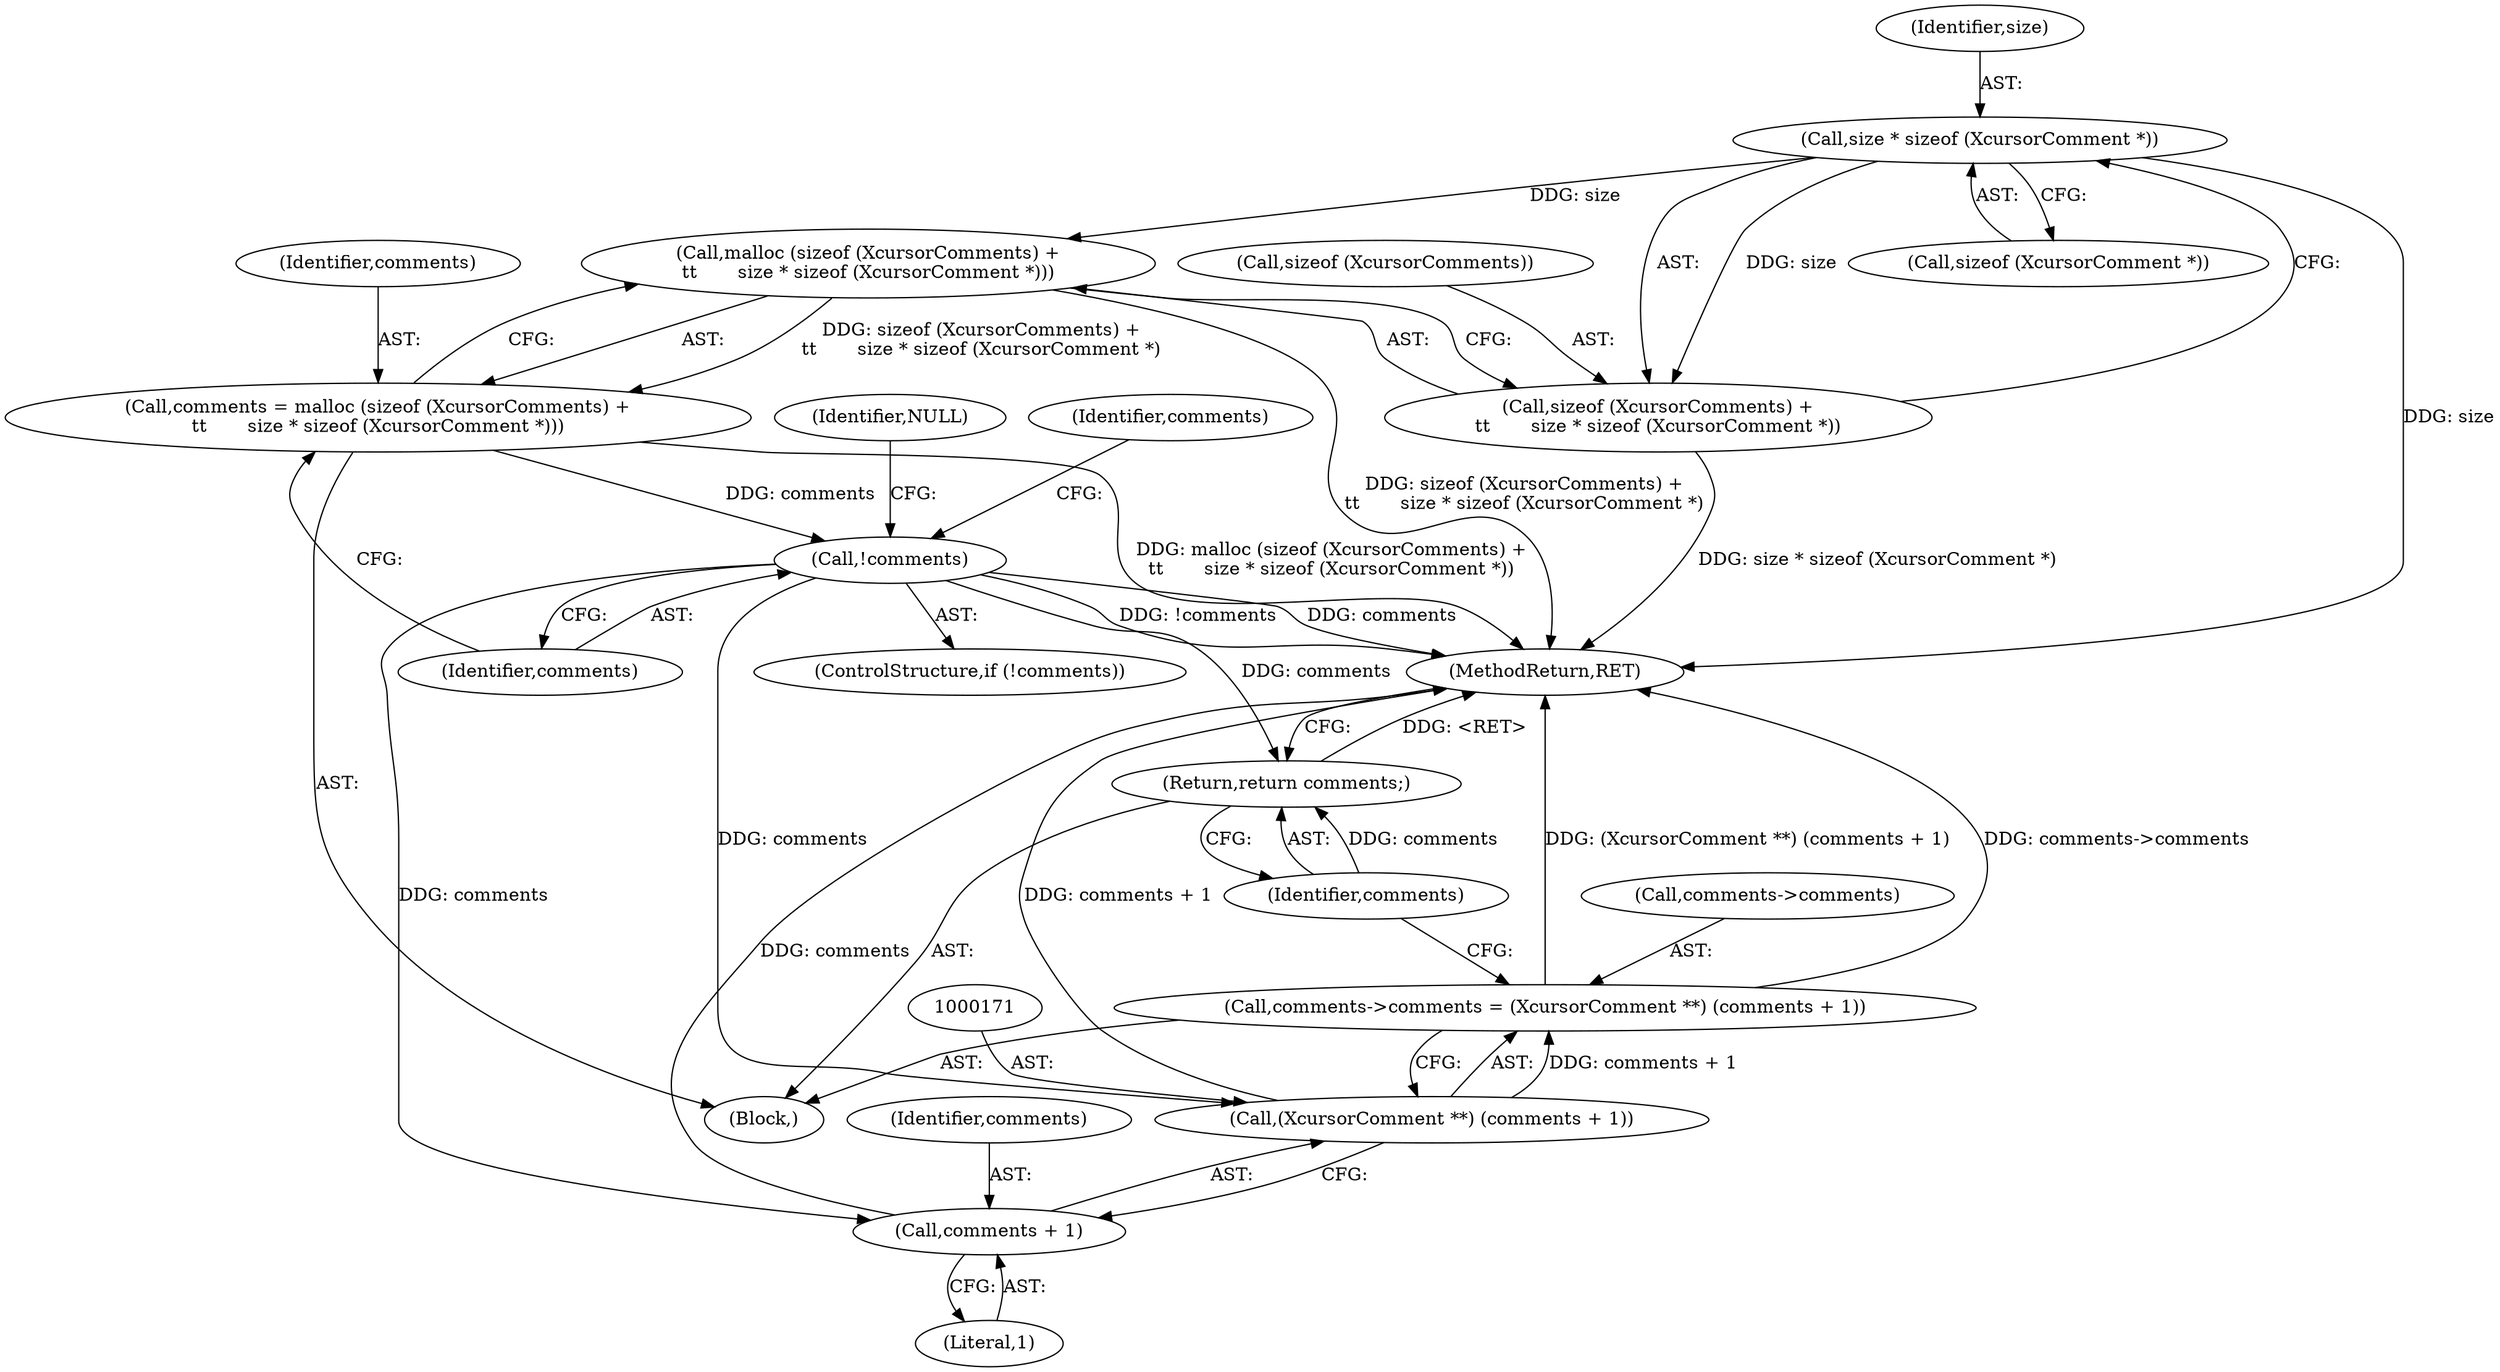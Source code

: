digraph "0_xcursor_4794b5dd34688158fb51a2943032569d3780c4b8@API" {
"1000152" [label="(Call,size * sizeof (XcursorComment *))"];
"1000148" [label="(Call,malloc (sizeof (XcursorComments) +\n\t\t       size * sizeof (XcursorComment *)))"];
"1000146" [label="(Call,comments = malloc (sizeof (XcursorComments) +\n\t\t       size * sizeof (XcursorComment *)))"];
"1000157" [label="(Call,!comments)"];
"1000170" [label="(Call,(XcursorComment **) (comments + 1))"];
"1000166" [label="(Call,comments->comments = (XcursorComment **) (comments + 1))"];
"1000172" [label="(Call,comments + 1)"];
"1000175" [label="(Return,return comments;)"];
"1000149" [label="(Call,sizeof (XcursorComments) +\n\t\t       size * sizeof (XcursorComment *))"];
"1000146" [label="(Call,comments = malloc (sizeof (XcursorComments) +\n\t\t       size * sizeof (XcursorComment *)))"];
"1000176" [label="(Identifier,comments)"];
"1000174" [label="(Literal,1)"];
"1000170" [label="(Call,(XcursorComment **) (comments + 1))"];
"1000152" [label="(Call,size * sizeof (XcursorComment *))"];
"1000148" [label="(Call,malloc (sizeof (XcursorComments) +\n\t\t       size * sizeof (XcursorComment *)))"];
"1000144" [label="(Block,)"];
"1000166" [label="(Call,comments->comments = (XcursorComment **) (comments + 1))"];
"1000160" [label="(Identifier,NULL)"];
"1000147" [label="(Identifier,comments)"];
"1000173" [label="(Identifier,comments)"];
"1000158" [label="(Identifier,comments)"];
"1000154" [label="(Call,sizeof (XcursorComment *))"];
"1000150" [label="(Call,sizeof (XcursorComments))"];
"1000167" [label="(Call,comments->comments)"];
"1000149" [label="(Call,sizeof (XcursorComments) +\n\t\t       size * sizeof (XcursorComment *))"];
"1000153" [label="(Identifier,size)"];
"1000157" [label="(Call,!comments)"];
"1000156" [label="(ControlStructure,if (!comments))"];
"1000175" [label="(Return,return comments;)"];
"1000172" [label="(Call,comments + 1)"];
"1001171" [label="(MethodReturn,RET)"];
"1000163" [label="(Identifier,comments)"];
"1000152" -> "1000149"  [label="AST: "];
"1000152" -> "1000154"  [label="CFG: "];
"1000153" -> "1000152"  [label="AST: "];
"1000154" -> "1000152"  [label="AST: "];
"1000149" -> "1000152"  [label="CFG: "];
"1000152" -> "1001171"  [label="DDG: size"];
"1000152" -> "1000148"  [label="DDG: size"];
"1000152" -> "1000149"  [label="DDG: size"];
"1000148" -> "1000146"  [label="AST: "];
"1000148" -> "1000149"  [label="CFG: "];
"1000149" -> "1000148"  [label="AST: "];
"1000146" -> "1000148"  [label="CFG: "];
"1000148" -> "1001171"  [label="DDG: sizeof (XcursorComments) +\n\t\t       size * sizeof (XcursorComment *)"];
"1000148" -> "1000146"  [label="DDG: sizeof (XcursorComments) +\n\t\t       size * sizeof (XcursorComment *)"];
"1000146" -> "1000144"  [label="AST: "];
"1000147" -> "1000146"  [label="AST: "];
"1000158" -> "1000146"  [label="CFG: "];
"1000146" -> "1001171"  [label="DDG: malloc (sizeof (XcursorComments) +\n\t\t       size * sizeof (XcursorComment *))"];
"1000146" -> "1000157"  [label="DDG: comments"];
"1000157" -> "1000156"  [label="AST: "];
"1000157" -> "1000158"  [label="CFG: "];
"1000158" -> "1000157"  [label="AST: "];
"1000160" -> "1000157"  [label="CFG: "];
"1000163" -> "1000157"  [label="CFG: "];
"1000157" -> "1001171"  [label="DDG: !comments"];
"1000157" -> "1001171"  [label="DDG: comments"];
"1000157" -> "1000170"  [label="DDG: comments"];
"1000157" -> "1000172"  [label="DDG: comments"];
"1000157" -> "1000175"  [label="DDG: comments"];
"1000170" -> "1000166"  [label="AST: "];
"1000170" -> "1000172"  [label="CFG: "];
"1000171" -> "1000170"  [label="AST: "];
"1000172" -> "1000170"  [label="AST: "];
"1000166" -> "1000170"  [label="CFG: "];
"1000170" -> "1001171"  [label="DDG: comments + 1"];
"1000170" -> "1000166"  [label="DDG: comments + 1"];
"1000166" -> "1000144"  [label="AST: "];
"1000167" -> "1000166"  [label="AST: "];
"1000176" -> "1000166"  [label="CFG: "];
"1000166" -> "1001171"  [label="DDG: comments->comments"];
"1000166" -> "1001171"  [label="DDG: (XcursorComment **) (comments + 1)"];
"1000172" -> "1000174"  [label="CFG: "];
"1000173" -> "1000172"  [label="AST: "];
"1000174" -> "1000172"  [label="AST: "];
"1000172" -> "1001171"  [label="DDG: comments"];
"1000175" -> "1000144"  [label="AST: "];
"1000175" -> "1000176"  [label="CFG: "];
"1000176" -> "1000175"  [label="AST: "];
"1001171" -> "1000175"  [label="CFG: "];
"1000175" -> "1001171"  [label="DDG: <RET>"];
"1000176" -> "1000175"  [label="DDG: comments"];
"1000150" -> "1000149"  [label="AST: "];
"1000149" -> "1001171"  [label="DDG: size * sizeof (XcursorComment *)"];
}
